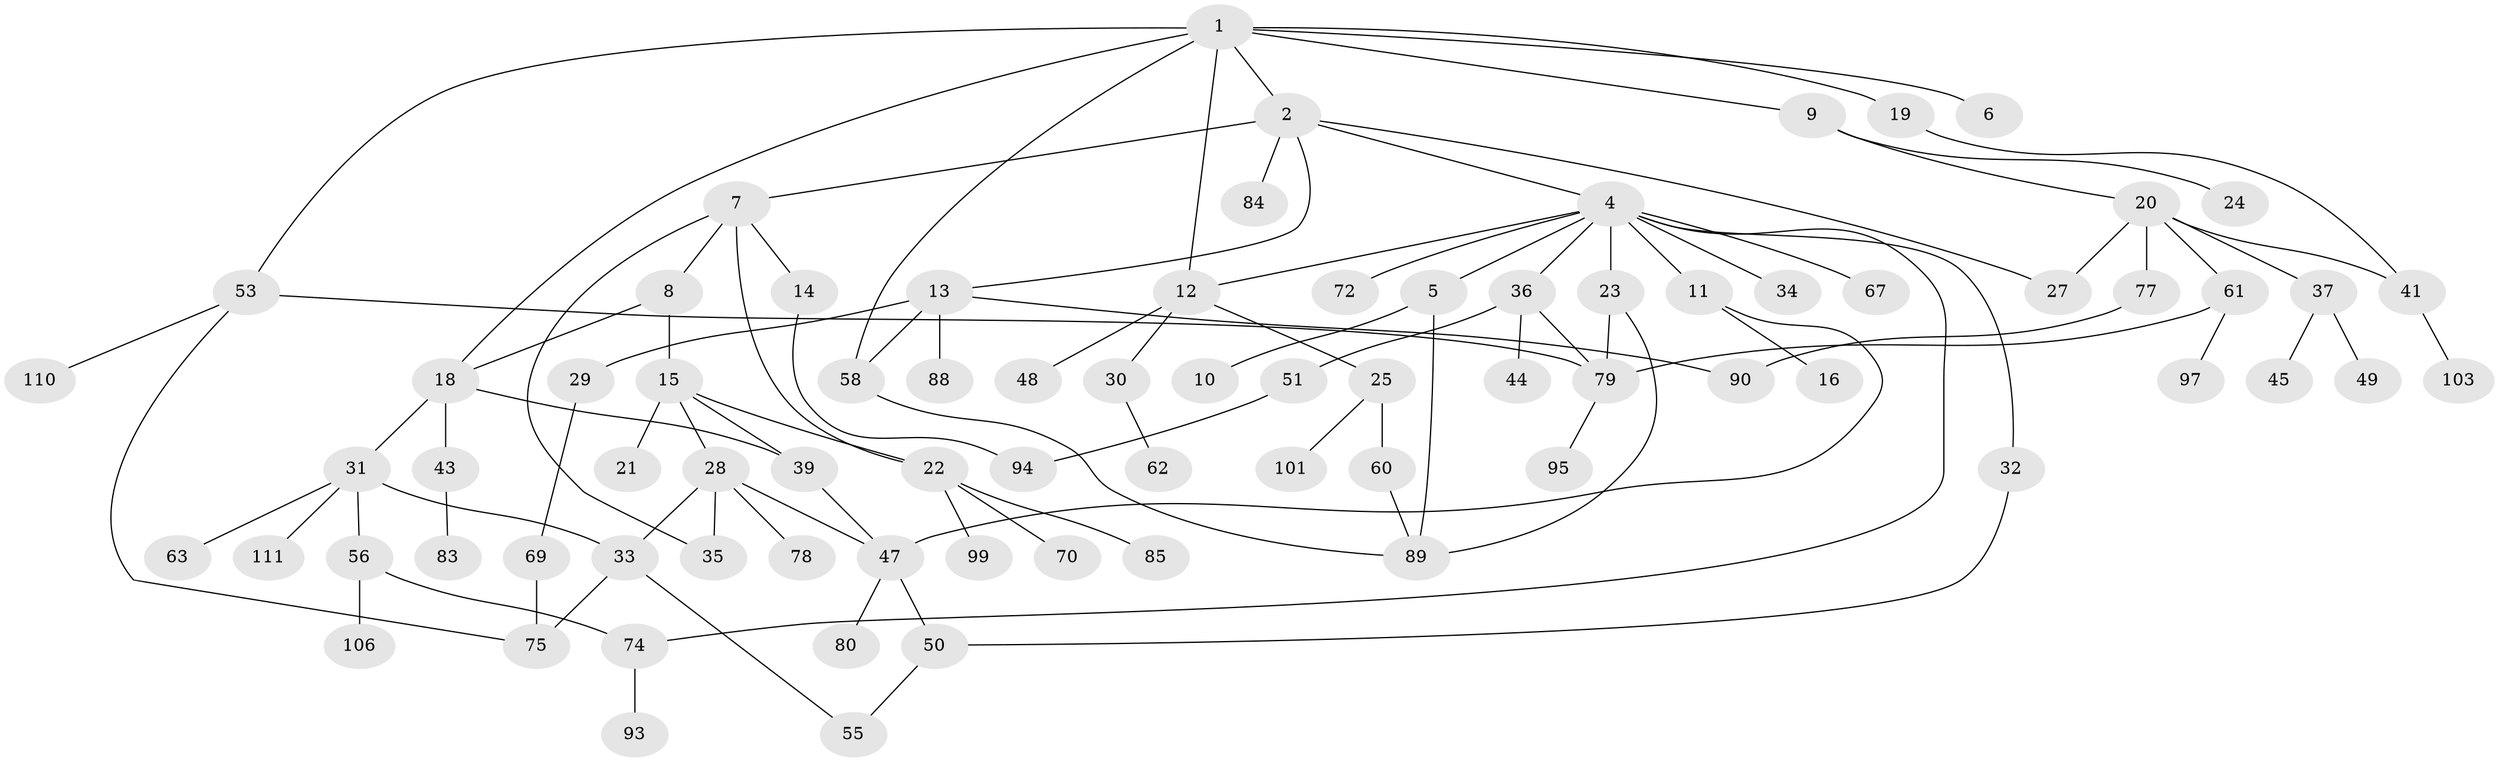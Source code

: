 // original degree distribution, {4: 0.09821428571428571, 7: 0.008928571428571428, 6: 0.017857142857142856, 9: 0.008928571428571428, 3: 0.1875, 2: 0.2767857142857143, 1: 0.3392857142857143, 5: 0.0625}
// Generated by graph-tools (version 1.1) at 2025/10/02/27/25 16:10:54]
// undirected, 78 vertices, 101 edges
graph export_dot {
graph [start="1"]
  node [color=gray90,style=filled];
  1 [super="+3"];
  2 [super="+42"];
  4 [super="+17"];
  5;
  6 [super="+73"];
  7 [super="+54"];
  8;
  9 [super="+104"];
  10;
  11 [super="+112"];
  12;
  13 [super="+76"];
  14;
  15;
  16;
  18 [super="+66"];
  19 [super="+87"];
  20 [super="+46"];
  21 [super="+108"];
  22 [super="+52"];
  23 [super="+38"];
  24;
  25 [super="+26"];
  27;
  28 [super="+96"];
  29;
  30;
  31;
  32;
  33 [super="+40"];
  34;
  35 [super="+71"];
  36 [super="+107"];
  37;
  39 [super="+68"];
  41 [super="+59"];
  43;
  44;
  45;
  47 [super="+64"];
  48 [super="+109"];
  49 [super="+57"];
  50 [super="+65"];
  51;
  53 [super="+86"];
  55;
  56;
  58 [super="+105"];
  60 [super="+98"];
  61;
  62;
  63;
  67;
  69 [super="+82"];
  70;
  72;
  74 [super="+102"];
  75 [super="+91"];
  77;
  78;
  79 [super="+81"];
  80;
  83;
  84;
  85;
  88;
  89 [super="+92"];
  90 [super="+100"];
  93;
  94;
  95;
  97;
  99;
  101;
  103;
  106;
  110;
  111;
  1 -- 2;
  1 -- 6;
  1 -- 18;
  1 -- 19;
  1 -- 53;
  1 -- 9;
  1 -- 58;
  1 -- 12;
  2 -- 4;
  2 -- 7;
  2 -- 13;
  2 -- 27;
  2 -- 84;
  4 -- 5;
  4 -- 11;
  4 -- 32;
  4 -- 34;
  4 -- 36;
  4 -- 67;
  4 -- 72;
  4 -- 74;
  4 -- 12;
  4 -- 23;
  5 -- 10;
  5 -- 89;
  7 -- 8;
  7 -- 14;
  7 -- 22;
  7 -- 35;
  8 -- 15;
  8 -- 18;
  9 -- 20;
  9 -- 24;
  11 -- 16;
  11 -- 47;
  12 -- 25;
  12 -- 30;
  12 -- 48;
  13 -- 29;
  13 -- 58;
  13 -- 88;
  13 -- 90;
  14 -- 94;
  15 -- 21;
  15 -- 28;
  15 -- 22;
  15 -- 39;
  18 -- 31;
  18 -- 39;
  18 -- 43;
  19 -- 41;
  20 -- 37;
  20 -- 61;
  20 -- 27;
  20 -- 41;
  20 -- 77;
  22 -- 85;
  22 -- 70;
  22 -- 99;
  23 -- 79;
  23 -- 89;
  25 -- 60;
  25 -- 101;
  28 -- 47;
  28 -- 78;
  28 -- 35;
  28 -- 33;
  29 -- 69;
  30 -- 62;
  31 -- 33;
  31 -- 56;
  31 -- 63;
  31 -- 111;
  32 -- 50;
  33 -- 75;
  33 -- 55;
  36 -- 44;
  36 -- 51;
  36 -- 79;
  37 -- 45;
  37 -- 49;
  39 -- 47;
  41 -- 103;
  43 -- 83;
  47 -- 80;
  47 -- 50;
  50 -- 55;
  51 -- 94;
  53 -- 75;
  53 -- 110;
  53 -- 79;
  56 -- 106;
  56 -- 74;
  58 -- 89;
  60 -- 89;
  61 -- 97;
  61 -- 79;
  69 -- 75;
  74 -- 93;
  77 -- 90;
  79 -- 95;
}
